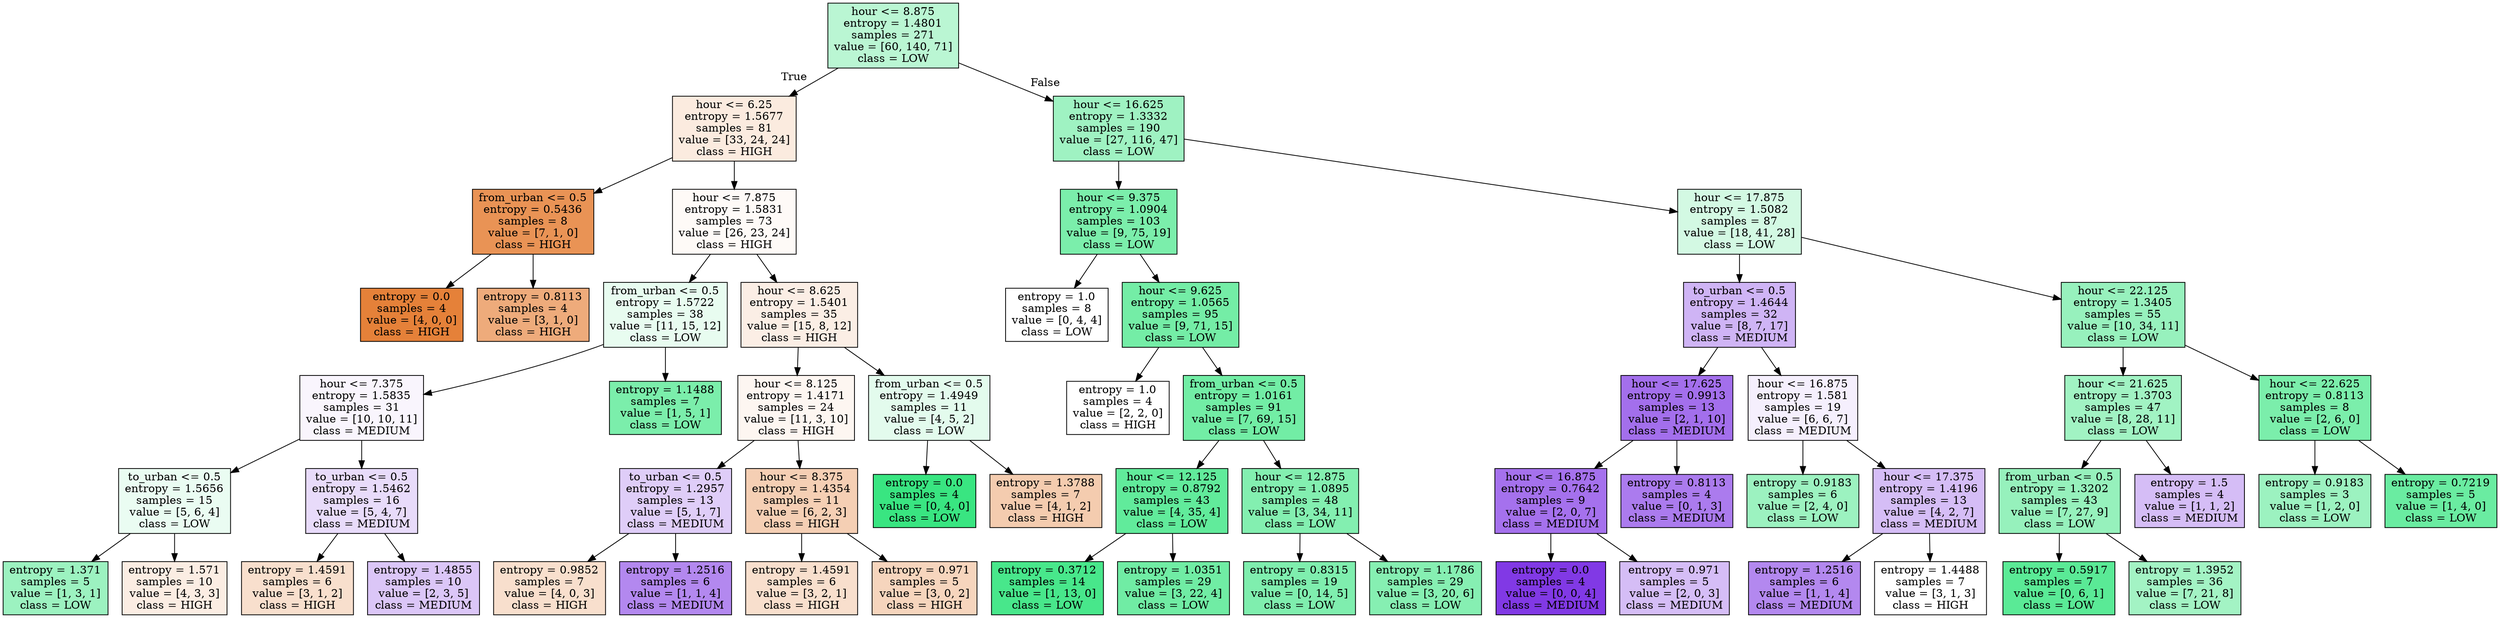 digraph Tree {
node [shape=box, style="filled", color="black"] ;
0 [label="hour <= 8.875\nentropy = 1.4801\nsamples = 271\nvalue = [60, 140, 71]\nclass = LOW", fillcolor="#39e58158"] ;
1 [label="hour <= 6.25\nentropy = 1.5677\nsamples = 81\nvalue = [33, 24, 24]\nclass = HIGH", fillcolor="#e5813928"] ;
0 -> 1 [labeldistance=2.5, labelangle=45, headlabel="True"] ;
2 [label="from_urban <= 0.5\nentropy = 0.5436\nsamples = 8\nvalue = [7, 1, 0]\nclass = HIGH", fillcolor="#e58139db"] ;
1 -> 2 ;
3 [label="entropy = 0.0\nsamples = 4\nvalue = [4, 0, 0]\nclass = HIGH", fillcolor="#e58139ff"] ;
2 -> 3 ;
4 [label="entropy = 0.8113\nsamples = 4\nvalue = [3, 1, 0]\nclass = HIGH", fillcolor="#e58139aa"] ;
2 -> 4 ;
5 [label="hour <= 7.875\nentropy = 1.5831\nsamples = 73\nvalue = [26, 23, 24]\nclass = HIGH", fillcolor="#e581390a"] ;
1 -> 5 ;
6 [label="from_urban <= 0.5\nentropy = 1.5722\nsamples = 38\nvalue = [11, 15, 12]\nclass = LOW", fillcolor="#39e5811d"] ;
5 -> 6 ;
7 [label="hour <= 7.375\nentropy = 1.5835\nsamples = 31\nvalue = [10, 10, 11]\nclass = MEDIUM", fillcolor="#8139e50c"] ;
6 -> 7 ;
8 [label="to_urban <= 0.5\nentropy = 1.5656\nsamples = 15\nvalue = [5, 6, 4]\nclass = LOW", fillcolor="#39e5811a"] ;
7 -> 8 ;
9 [label="entropy = 1.371\nsamples = 5\nvalue = [1, 3, 1]\nclass = LOW", fillcolor="#39e5817f"] ;
8 -> 9 ;
10 [label="entropy = 1.571\nsamples = 10\nvalue = [4, 3, 3]\nclass = HIGH", fillcolor="#e5813924"] ;
8 -> 10 ;
11 [label="to_urban <= 0.5\nentropy = 1.5462\nsamples = 16\nvalue = [5, 4, 7]\nclass = MEDIUM", fillcolor="#8139e52e"] ;
7 -> 11 ;
12 [label="entropy = 1.4591\nsamples = 6\nvalue = [3, 1, 2]\nclass = HIGH", fillcolor="#e5813940"] ;
11 -> 12 ;
13 [label="entropy = 1.4855\nsamples = 10\nvalue = [2, 3, 5]\nclass = MEDIUM", fillcolor="#8139e549"] ;
11 -> 13 ;
14 [label="entropy = 1.1488\nsamples = 7\nvalue = [1, 5, 1]\nclass = LOW", fillcolor="#39e581aa"] ;
6 -> 14 ;
15 [label="hour <= 8.625\nentropy = 1.5401\nsamples = 35\nvalue = [15, 8, 12]\nclass = HIGH", fillcolor="#e5813921"] ;
5 -> 15 ;
16 [label="hour <= 8.125\nentropy = 1.4171\nsamples = 24\nvalue = [11, 3, 10]\nclass = HIGH", fillcolor="#e5813912"] ;
15 -> 16 ;
17 [label="to_urban <= 0.5\nentropy = 1.2957\nsamples = 13\nvalue = [5, 1, 7]\nclass = MEDIUM", fillcolor="#8139e540"] ;
16 -> 17 ;
18 [label="entropy = 0.9852\nsamples = 7\nvalue = [4, 0, 3]\nclass = HIGH", fillcolor="#e5813940"] ;
17 -> 18 ;
19 [label="entropy = 1.2516\nsamples = 6\nvalue = [1, 1, 4]\nclass = MEDIUM", fillcolor="#8139e599"] ;
17 -> 19 ;
20 [label="hour <= 8.375\nentropy = 1.4354\nsamples = 11\nvalue = [6, 2, 3]\nclass = HIGH", fillcolor="#e5813960"] ;
16 -> 20 ;
21 [label="entropy = 1.4591\nsamples = 6\nvalue = [3, 2, 1]\nclass = HIGH", fillcolor="#e5813940"] ;
20 -> 21 ;
22 [label="entropy = 0.971\nsamples = 5\nvalue = [3, 0, 2]\nclass = HIGH", fillcolor="#e5813955"] ;
20 -> 22 ;
23 [label="from_urban <= 0.5\nentropy = 1.4949\nsamples = 11\nvalue = [4, 5, 2]\nclass = LOW", fillcolor="#39e58124"] ;
15 -> 23 ;
24 [label="entropy = 0.0\nsamples = 4\nvalue = [0, 4, 0]\nclass = LOW", fillcolor="#39e581ff"] ;
23 -> 24 ;
25 [label="entropy = 1.3788\nsamples = 7\nvalue = [4, 1, 2]\nclass = HIGH", fillcolor="#e5813966"] ;
23 -> 25 ;
26 [label="hour <= 16.625\nentropy = 1.3332\nsamples = 190\nvalue = [27, 116, 47]\nclass = LOW", fillcolor="#39e5817b"] ;
0 -> 26 [labeldistance=2.5, labelangle=-45, headlabel="False"] ;
27 [label="hour <= 9.375\nentropy = 1.0904\nsamples = 103\nvalue = [9, 75, 19]\nclass = LOW", fillcolor="#39e581aa"] ;
26 -> 27 ;
28 [label="entropy = 1.0\nsamples = 8\nvalue = [0, 4, 4]\nclass = LOW", fillcolor="#39e58100"] ;
27 -> 28 ;
29 [label="hour <= 9.625\nentropy = 1.0565\nsamples = 95\nvalue = [9, 71, 15]\nclass = LOW", fillcolor="#39e581b3"] ;
27 -> 29 ;
30 [label="entropy = 1.0\nsamples = 4\nvalue = [2, 2, 0]\nclass = HIGH", fillcolor="#e5813900"] ;
29 -> 30 ;
31 [label="from_urban <= 0.5\nentropy = 1.0161\nsamples = 91\nvalue = [7, 69, 15]\nclass = LOW", fillcolor="#39e581b5"] ;
29 -> 31 ;
32 [label="hour <= 12.125\nentropy = 0.8792\nsamples = 43\nvalue = [4, 35, 4]\nclass = LOW", fillcolor="#39e581cb"] ;
31 -> 32 ;
33 [label="entropy = 0.3712\nsamples = 14\nvalue = [1, 13, 0]\nclass = LOW", fillcolor="#39e581eb"] ;
32 -> 33 ;
34 [label="entropy = 1.0351\nsamples = 29\nvalue = [3, 22, 4]\nclass = LOW", fillcolor="#39e581b8"] ;
32 -> 34 ;
35 [label="hour <= 12.875\nentropy = 1.0895\nsamples = 48\nvalue = [3, 34, 11]\nclass = LOW", fillcolor="#39e5819f"] ;
31 -> 35 ;
36 [label="entropy = 0.8315\nsamples = 19\nvalue = [0, 14, 5]\nclass = LOW", fillcolor="#39e581a4"] ;
35 -> 36 ;
37 [label="entropy = 1.1786\nsamples = 29\nvalue = [3, 20, 6]\nclass = LOW", fillcolor="#39e5819b"] ;
35 -> 37 ;
38 [label="hour <= 17.875\nentropy = 1.5082\nsamples = 87\nvalue = [18, 41, 28]\nclass = LOW", fillcolor="#39e58138"] ;
26 -> 38 ;
39 [label="to_urban <= 0.5\nentropy = 1.4644\nsamples = 32\nvalue = [8, 7, 17]\nclass = MEDIUM", fillcolor="#8139e560"] ;
38 -> 39 ;
40 [label="hour <= 17.625\nentropy = 0.9913\nsamples = 13\nvalue = [2, 1, 10]\nclass = MEDIUM", fillcolor="#8139e5b9"] ;
39 -> 40 ;
41 [label="hour <= 16.875\nentropy = 0.7642\nsamples = 9\nvalue = [2, 0, 7]\nclass = MEDIUM", fillcolor="#8139e5b6"] ;
40 -> 41 ;
42 [label="entropy = 0.0\nsamples = 4\nvalue = [0, 0, 4]\nclass = MEDIUM", fillcolor="#8139e5ff"] ;
41 -> 42 ;
43 [label="entropy = 0.971\nsamples = 5\nvalue = [2, 0, 3]\nclass = MEDIUM", fillcolor="#8139e555"] ;
41 -> 43 ;
44 [label="entropy = 0.8113\nsamples = 4\nvalue = [0, 1, 3]\nclass = MEDIUM", fillcolor="#8139e5aa"] ;
40 -> 44 ;
45 [label="hour <= 16.875\nentropy = 1.581\nsamples = 19\nvalue = [6, 6, 7]\nclass = MEDIUM", fillcolor="#8139e514"] ;
39 -> 45 ;
46 [label="entropy = 0.9183\nsamples = 6\nvalue = [2, 4, 0]\nclass = LOW", fillcolor="#39e5817f"] ;
45 -> 46 ;
47 [label="hour <= 17.375\nentropy = 1.4196\nsamples = 13\nvalue = [4, 2, 7]\nclass = MEDIUM", fillcolor="#8139e555"] ;
45 -> 47 ;
48 [label="entropy = 1.2516\nsamples = 6\nvalue = [1, 1, 4]\nclass = MEDIUM", fillcolor="#8139e599"] ;
47 -> 48 ;
49 [label="entropy = 1.4488\nsamples = 7\nvalue = [3, 1, 3]\nclass = HIGH", fillcolor="#e5813900"] ;
47 -> 49 ;
50 [label="hour <= 22.125\nentropy = 1.3405\nsamples = 55\nvalue = [10, 34, 11]\nclass = LOW", fillcolor="#39e58185"] ;
38 -> 50 ;
51 [label="hour <= 21.625\nentropy = 1.3703\nsamples = 47\nvalue = [8, 28, 11]\nclass = LOW", fillcolor="#39e58178"] ;
50 -> 51 ;
52 [label="from_urban <= 0.5\nentropy = 1.3202\nsamples = 43\nvalue = [7, 27, 9]\nclass = LOW", fillcolor="#39e58187"] ;
51 -> 52 ;
53 [label="entropy = 0.5917\nsamples = 7\nvalue = [0, 6, 1]\nclass = LOW", fillcolor="#39e581d4"] ;
52 -> 53 ;
54 [label="entropy = 1.3952\nsamples = 36\nvalue = [7, 21, 8]\nclass = LOW", fillcolor="#39e58176"] ;
52 -> 54 ;
55 [label="entropy = 1.5\nsamples = 4\nvalue = [1, 1, 2]\nclass = MEDIUM", fillcolor="#8139e555"] ;
51 -> 55 ;
56 [label="hour <= 22.625\nentropy = 0.8113\nsamples = 8\nvalue = [2, 6, 0]\nclass = LOW", fillcolor="#39e581aa"] ;
50 -> 56 ;
57 [label="entropy = 0.9183\nsamples = 3\nvalue = [1, 2, 0]\nclass = LOW", fillcolor="#39e5817f"] ;
56 -> 57 ;
58 [label="entropy = 0.7219\nsamples = 5\nvalue = [1, 4, 0]\nclass = LOW", fillcolor="#39e581bf"] ;
56 -> 58 ;
}